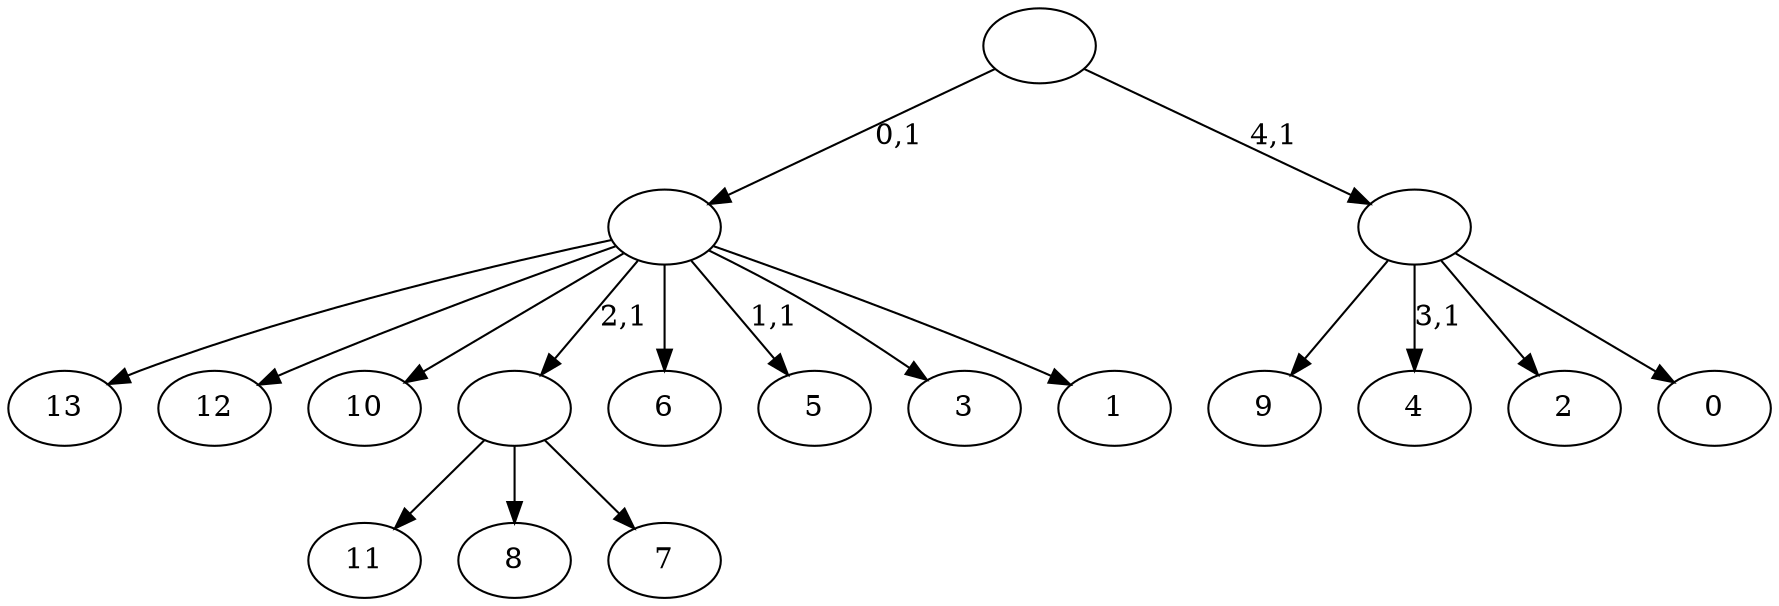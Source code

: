 digraph T {
	19 [label="13"]
	18 [label="12"]
	17 [label="11"]
	16 [label="10"]
	15 [label="9"]
	14 [label="8"]
	13 [label="7"]
	12 [label=""]
	11 [label="6"]
	10 [label="5"]
	8 [label="4"]
	6 [label="3"]
	5 [label="2"]
	4 [label="1"]
	3 [label=""]
	2 [label="0"]
	1 [label=""]
	0 [label=""]
	12 -> 17 [label=""]
	12 -> 14 [label=""]
	12 -> 13 [label=""]
	3 -> 10 [label="1,1"]
	3 -> 19 [label=""]
	3 -> 18 [label=""]
	3 -> 16 [label=""]
	3 -> 12 [label="2,1"]
	3 -> 11 [label=""]
	3 -> 6 [label=""]
	3 -> 4 [label=""]
	1 -> 8 [label="3,1"]
	1 -> 15 [label=""]
	1 -> 5 [label=""]
	1 -> 2 [label=""]
	0 -> 3 [label="0,1"]
	0 -> 1 [label="4,1"]
}
